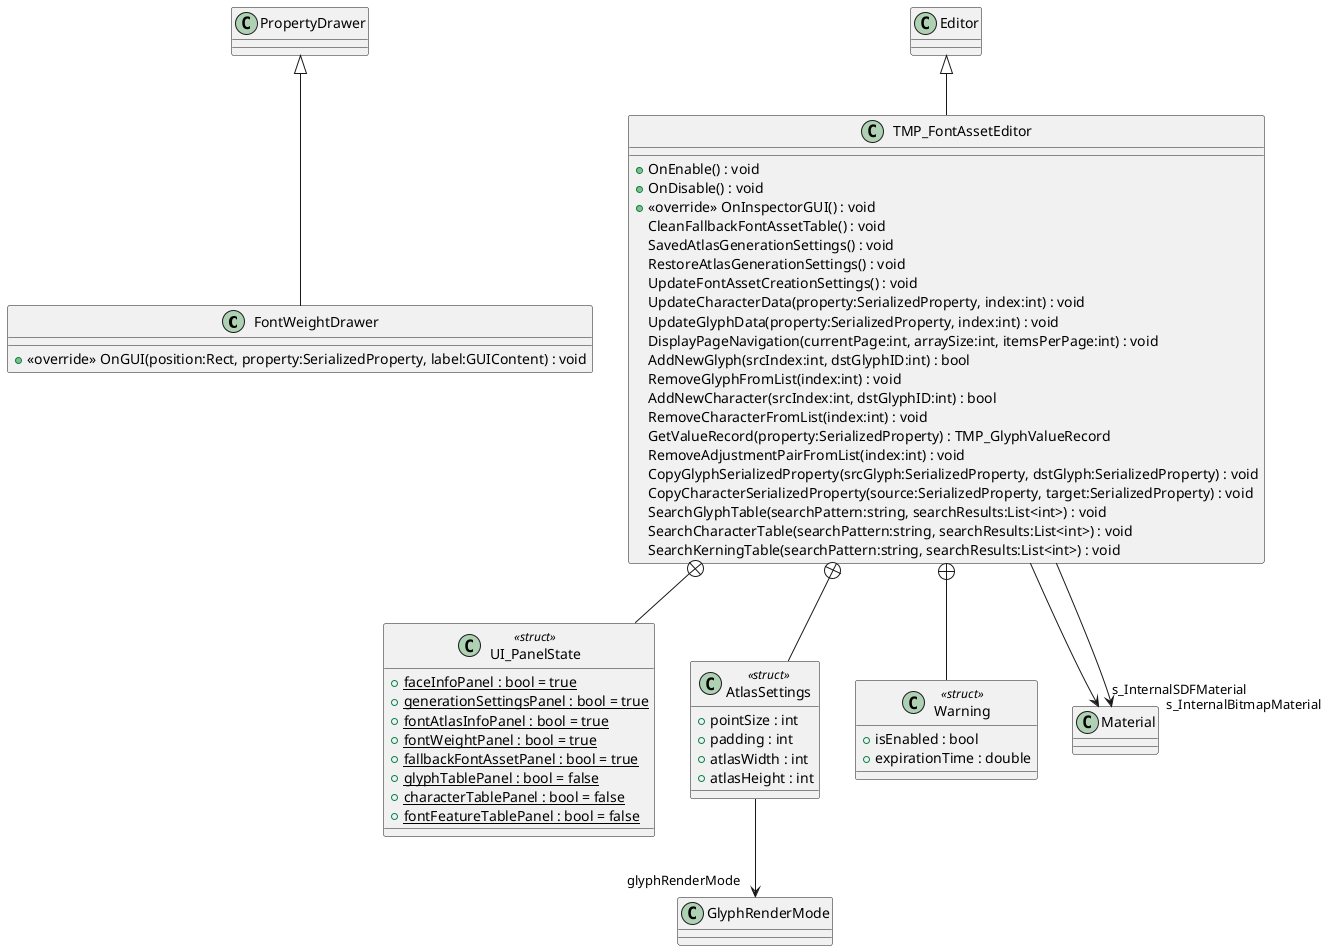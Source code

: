 @startuml
class FontWeightDrawer {
    + <<override>> OnGUI(position:Rect, property:SerializedProperty, label:GUIContent) : void
}
class TMP_FontAssetEditor {
    + OnEnable() : void
    + OnDisable() : void
    + <<override>> OnInspectorGUI() : void
    CleanFallbackFontAssetTable() : void
    SavedAtlasGenerationSettings() : void
    RestoreAtlasGenerationSettings() : void
    UpdateFontAssetCreationSettings() : void
    UpdateCharacterData(property:SerializedProperty, index:int) : void
    UpdateGlyphData(property:SerializedProperty, index:int) : void
    DisplayPageNavigation(currentPage:int, arraySize:int, itemsPerPage:int) : void
    AddNewGlyph(srcIndex:int, dstGlyphID:int) : bool
    RemoveGlyphFromList(index:int) : void
    AddNewCharacter(srcIndex:int, dstGlyphID:int) : bool
    RemoveCharacterFromList(index:int) : void
    GetValueRecord(property:SerializedProperty) : TMP_GlyphValueRecord
    RemoveAdjustmentPairFromList(index:int) : void
    CopyGlyphSerializedProperty(srcGlyph:SerializedProperty, dstGlyph:SerializedProperty) : void
    CopyCharacterSerializedProperty(source:SerializedProperty, target:SerializedProperty) : void
    SearchGlyphTable(searchPattern:string, searchResults:List<int>) : void
    SearchCharacterTable(searchPattern:string, searchResults:List<int>) : void
    SearchKerningTable(searchPattern:string, searchResults:List<int>) : void
}
class UI_PanelState <<struct>> {
    + {static} faceInfoPanel : bool = true
    + {static} generationSettingsPanel : bool = true
    + {static} fontAtlasInfoPanel : bool = true
    + {static} fontWeightPanel : bool = true
    + {static} fallbackFontAssetPanel : bool = true
    + {static} glyphTablePanel : bool = false
    + {static} characterTablePanel : bool = false
    + {static} fontFeatureTablePanel : bool = false
}
class AtlasSettings <<struct>> {
    + pointSize : int
    + padding : int
    + atlasWidth : int
    + atlasHeight : int
}
class Warning <<struct>> {
    + isEnabled : bool
    + expirationTime : double
}
PropertyDrawer <|-- FontWeightDrawer
Editor <|-- TMP_FontAssetEditor
TMP_FontAssetEditor --> "s_InternalSDFMaterial" Material
TMP_FontAssetEditor --> "s_InternalBitmapMaterial" Material
TMP_FontAssetEditor +-- UI_PanelState
TMP_FontAssetEditor +-- AtlasSettings
AtlasSettings --> "glyphRenderMode" GlyphRenderMode
TMP_FontAssetEditor +-- Warning
@enduml
